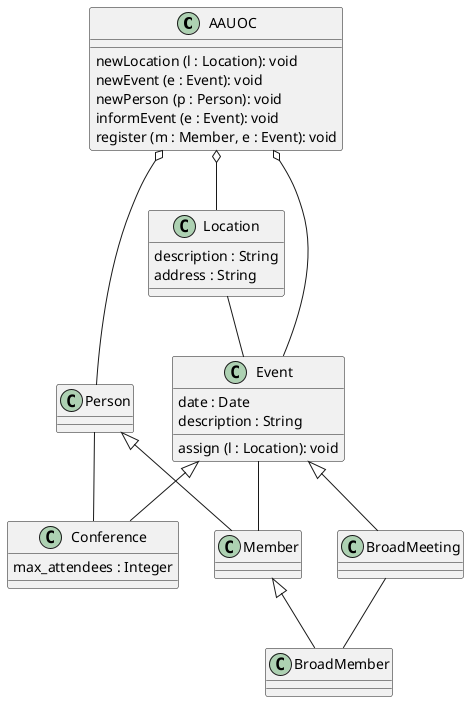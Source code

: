 @startuml

class AAUOC{
    newLocation (l : Location): void
    newEvent (e : Event): void
    newPerson (p : Person): void
    informEvent (e : Event): void
    register (m : Member, e : Event): void
}

class Location{
    description : String
    address : String
}

class Event{
    date : Date
    description : String
    assign (l : Location): void
}

class Conference{
    max_attendees : Integer
}

class BroadMeeting{

}

class Person{

}

class Member{

}

class BroadMember{

}

AAUOC o-- Event
AAUOC o-- Location
AAUOC o-- Person
Location -- Event
Event -- Member
Person -- Conference
BroadMeeting -- BroadMember
Event <|-- Conference
Event <|-- BroadMeeting
Person <|-- Member
Member <|-- BroadMember

@enduml
